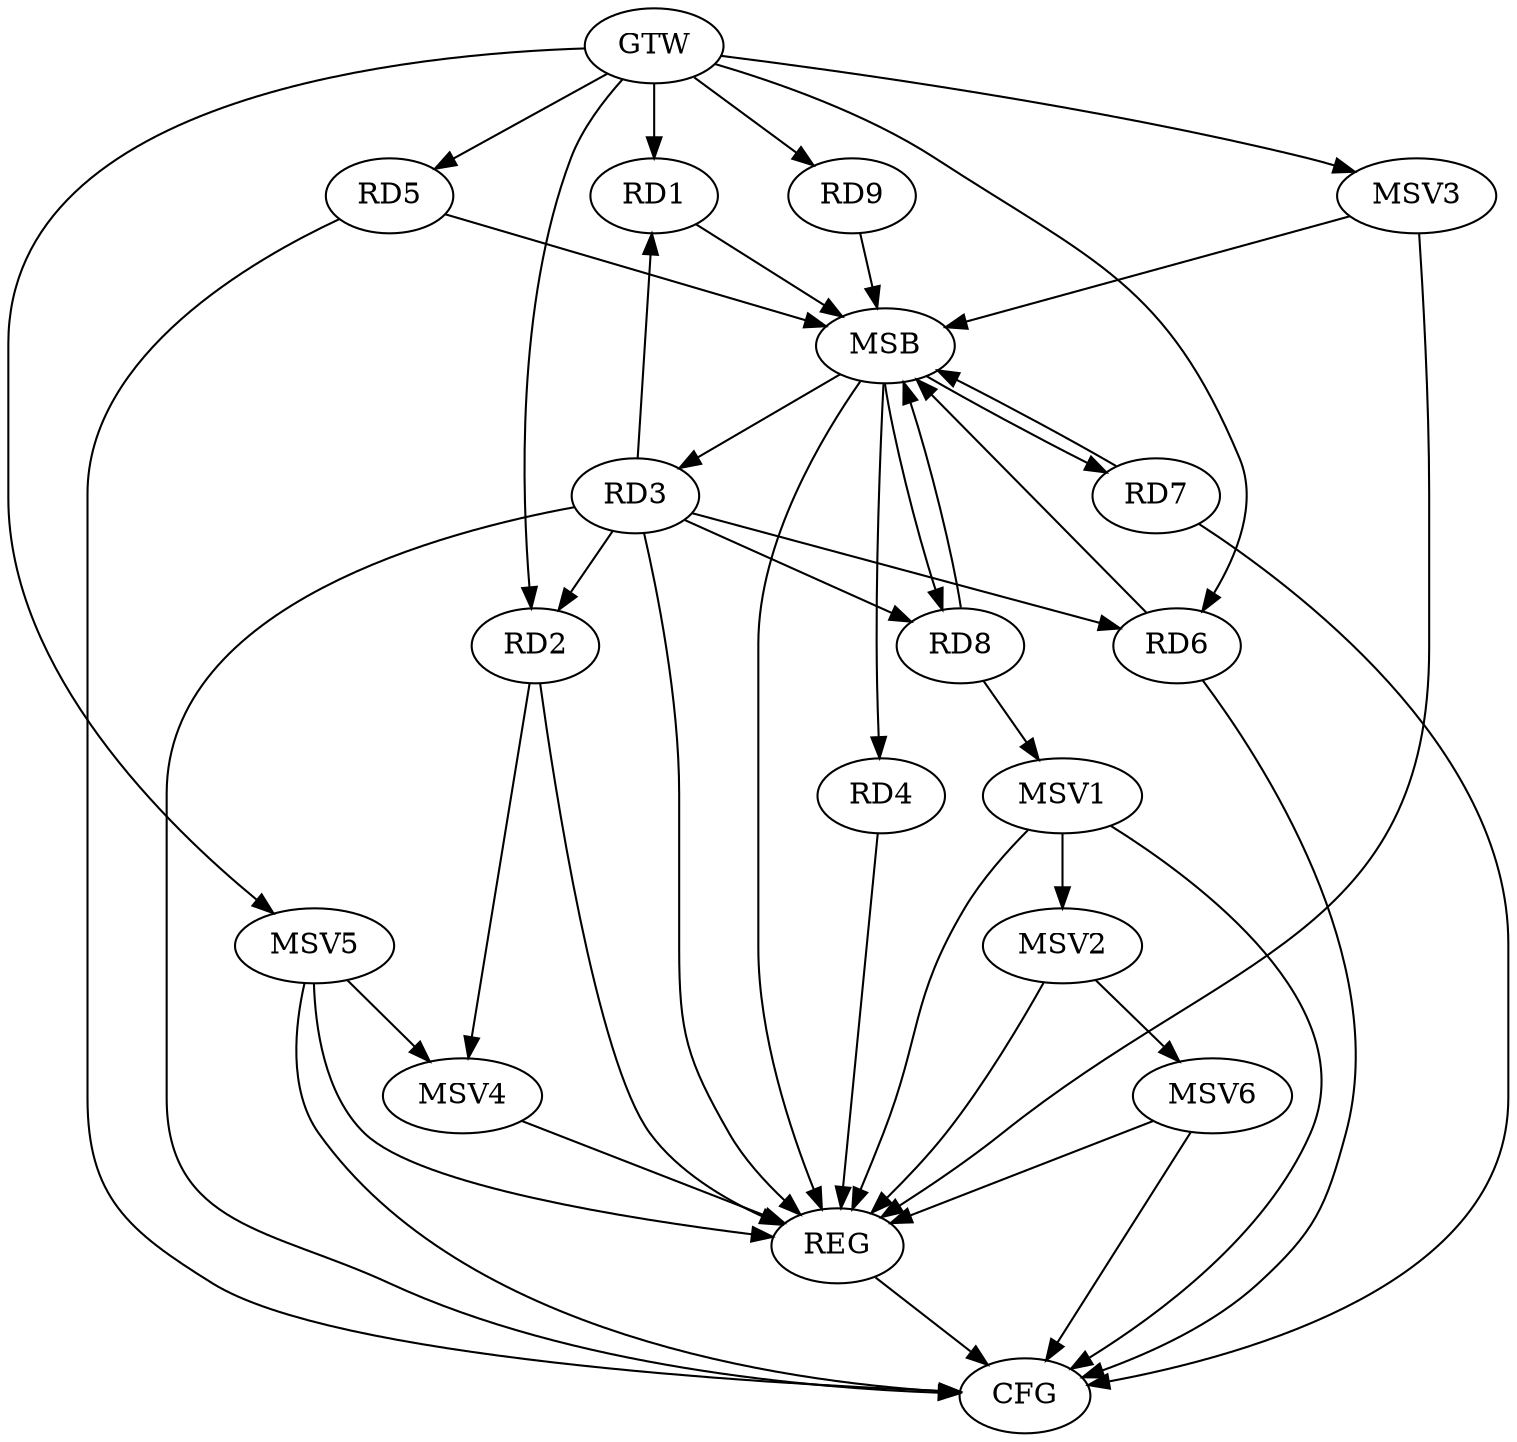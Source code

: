strict digraph G {
  RD1 [ label="RD1" ];
  RD2 [ label="RD2" ];
  RD3 [ label="RD3" ];
  RD4 [ label="RD4" ];
  RD5 [ label="RD5" ];
  RD6 [ label="RD6" ];
  RD7 [ label="RD7" ];
  RD8 [ label="RD8" ];
  RD9 [ label="RD9" ];
  GTW [ label="GTW" ];
  REG [ label="REG" ];
  MSB [ label="MSB" ];
  CFG [ label="CFG" ];
  MSV1 [ label="MSV1" ];
  MSV2 [ label="MSV2" ];
  MSV3 [ label="MSV3" ];
  MSV4 [ label="MSV4" ];
  MSV5 [ label="MSV5" ];
  MSV6 [ label="MSV6" ];
  GTW -> RD1;
  GTW -> RD2;
  GTW -> RD5;
  GTW -> RD6;
  GTW -> RD9;
  RD2 -> REG;
  RD3 -> REG;
  RD4 -> REG;
  RD1 -> MSB;
  MSB -> REG;
  RD5 -> MSB;
  RD6 -> MSB;
  RD7 -> MSB;
  RD8 -> MSB;
  RD9 -> MSB;
  MSB -> RD3;
  MSB -> RD4;
  MSB -> RD7;
  MSB -> RD8;
  RD5 -> CFG;
  RD7 -> CFG;
  RD6 -> CFG;
  REG -> CFG;
  RD3 -> CFG;
  RD3 -> RD1;
  RD3 -> RD6;
  RD3 -> RD2;
  RD3 -> RD8;
  RD8 -> MSV1;
  MSV1 -> REG;
  MSV1 -> CFG;
  MSV1 -> MSV2;
  MSV2 -> REG;
  MSV3 -> MSB;
  GTW -> MSV3;
  MSV3 -> REG;
  RD2 -> MSV4;
  MSV4 -> REG;
  MSV5 -> MSV4;
  GTW -> MSV5;
  MSV5 -> REG;
  MSV5 -> CFG;
  MSV2 -> MSV6;
  MSV6 -> REG;
  MSV6 -> CFG;
}
